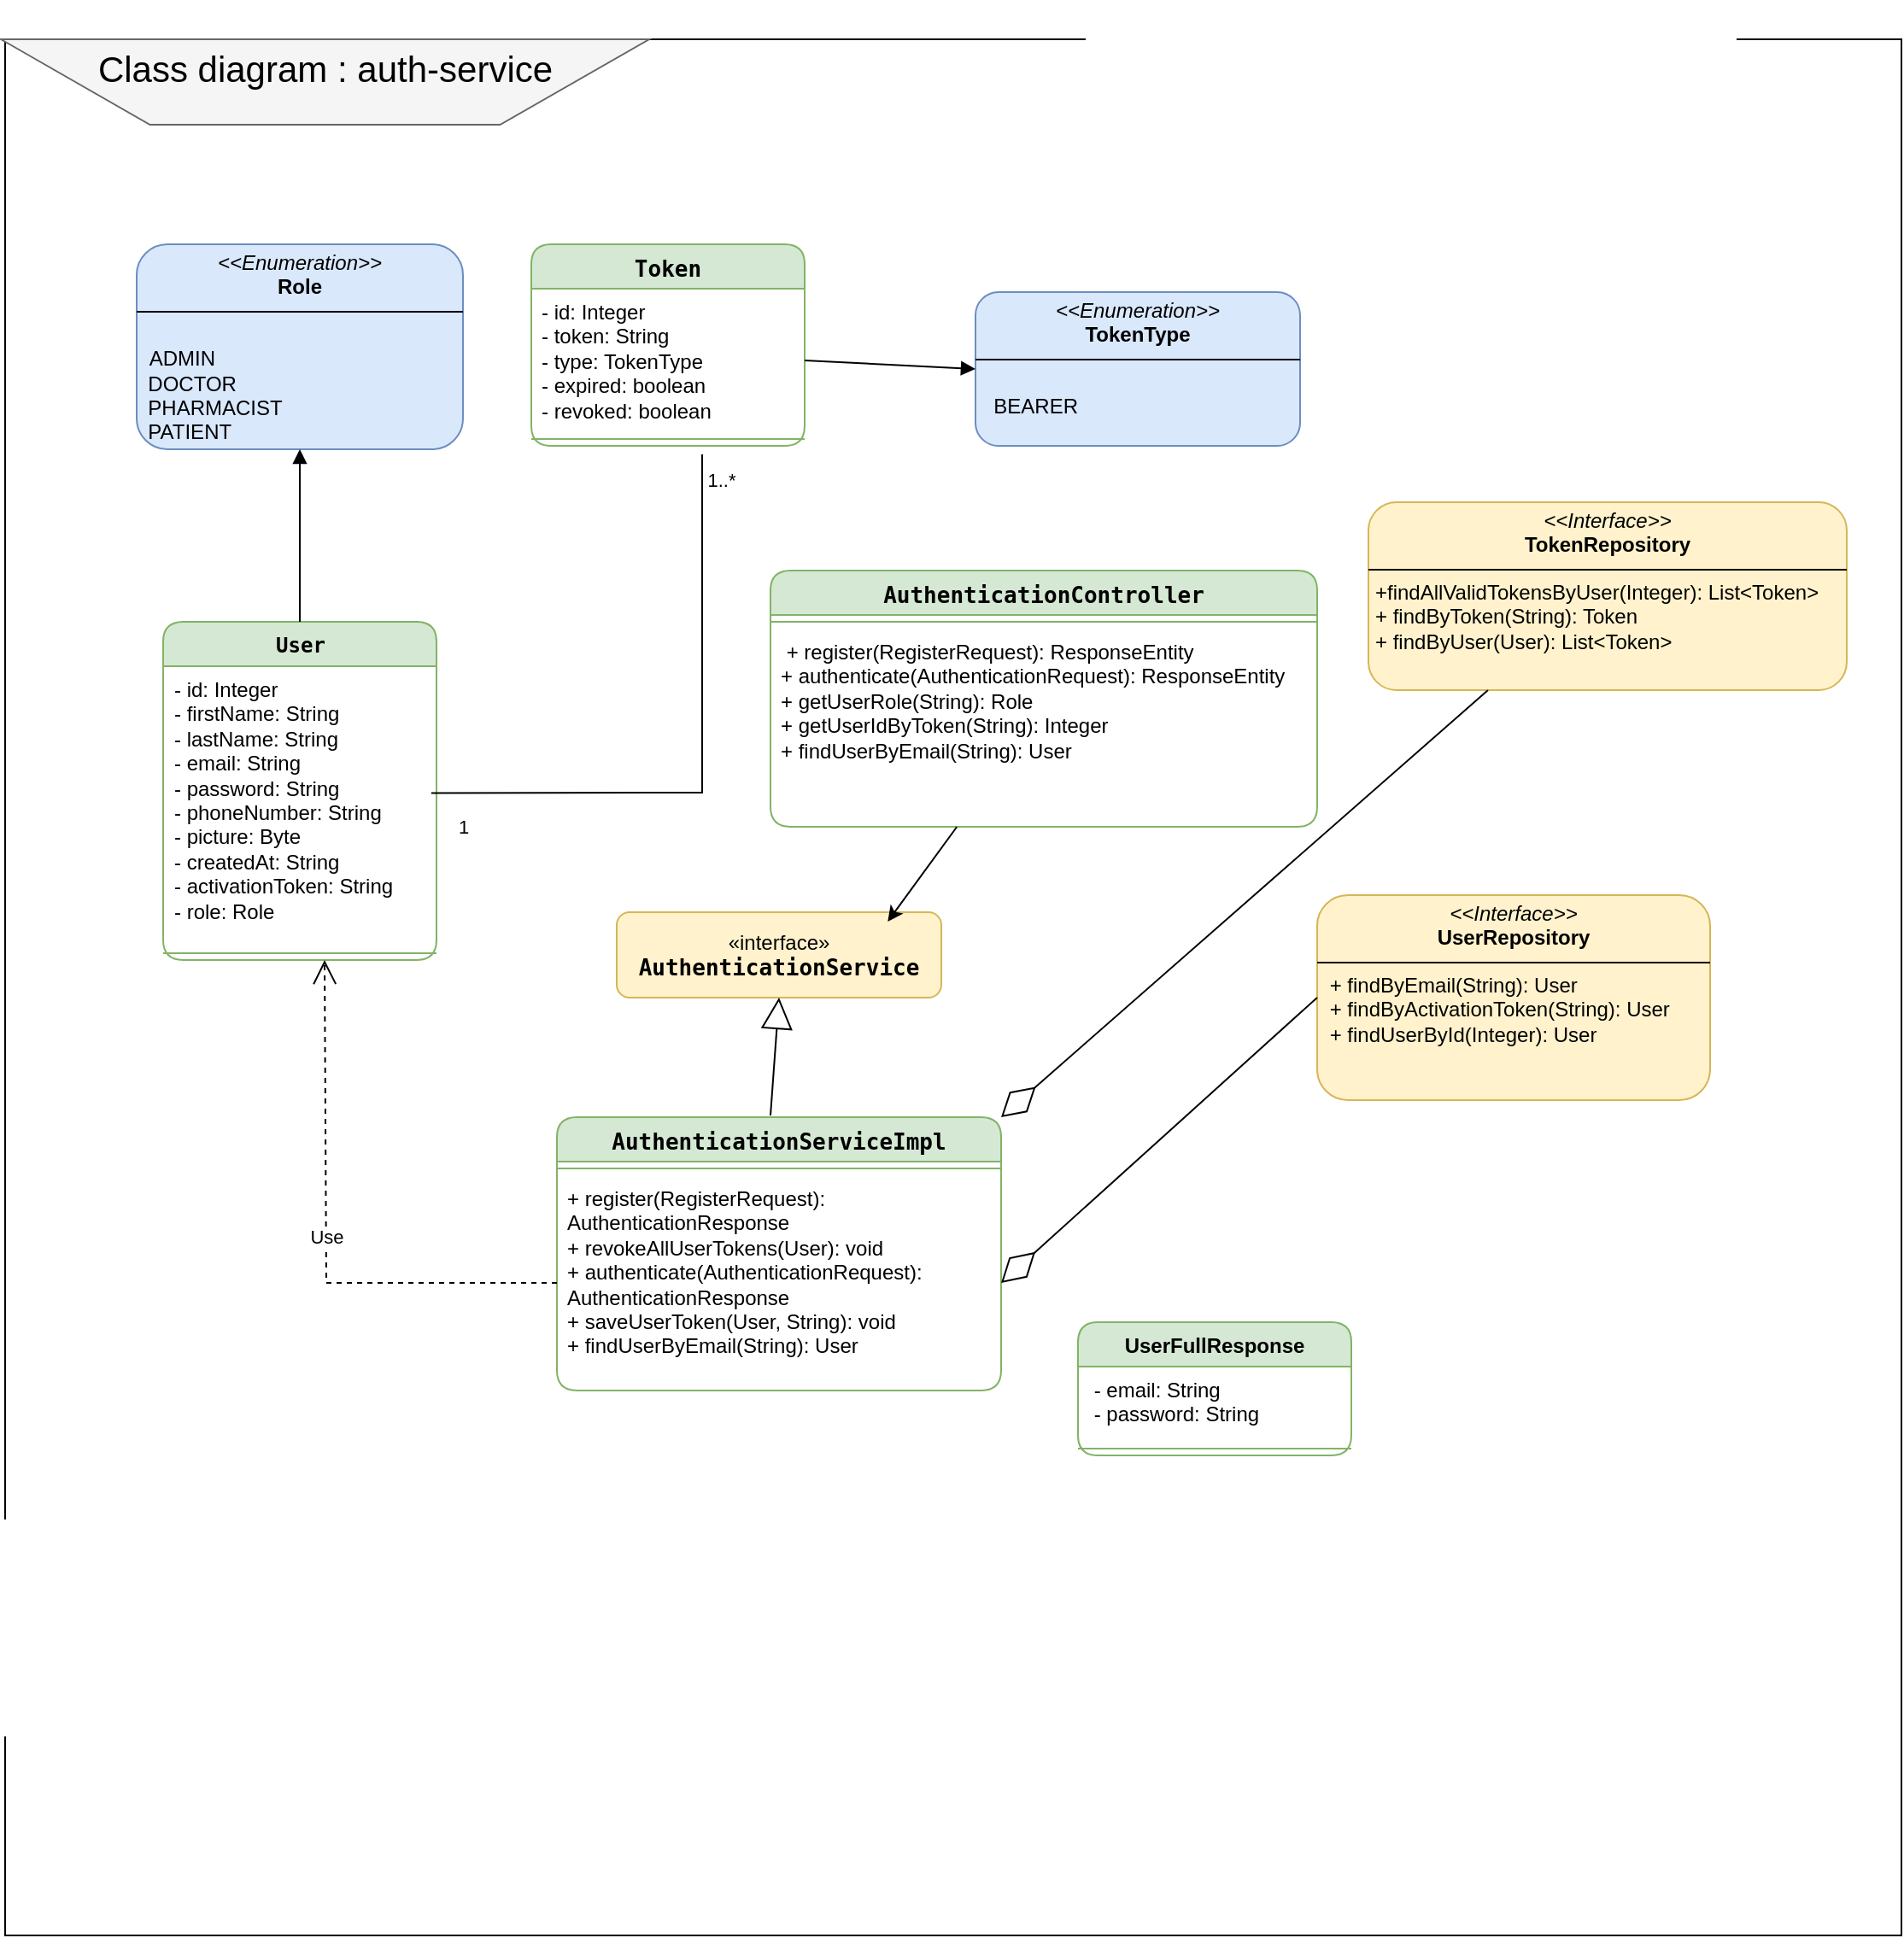 <mxfile version="26.1.0">
  <diagram id="C5RBs43oDa-KdzZeNtuy" name="Page-1">
    <mxGraphModel dx="1612" dy="803" grid="1" gridSize="10" guides="1" tooltips="1" connect="1" arrows="1" fold="1" page="0" pageScale="1" pageWidth="827" pageHeight="1169" math="0" shadow="0">
      <root>
        <mxCell id="WIyWlLk6GJQsqaUBKTNV-0" />
        <mxCell id="WIyWlLk6GJQsqaUBKTNV-1" parent="WIyWlLk6GJQsqaUBKTNV-0" />
        <mxCell id="Zau8Gw6IWbLaPKP8eXfR-40" value="" style="whiteSpace=wrap;html=1;aspect=fixed;" vertex="1" parent="WIyWlLk6GJQsqaUBKTNV-1">
          <mxGeometry x="153" y="380" width="1110" height="1110" as="geometry" />
        </mxCell>
        <mxCell id="Zau8Gw6IWbLaPKP8eXfR-0" value="&lt;span style=&quot;font-family: monospace; text-align: left;&quot;&gt;User&lt;/span&gt;" style="swimlane;fontStyle=1;align=center;verticalAlign=top;childLayout=stackLayout;horizontal=1;startSize=26;horizontalStack=0;resizeParent=1;resizeParentMax=0;resizeLast=0;collapsible=1;marginBottom=0;whiteSpace=wrap;html=1;fillColor=#d5e8d4;strokeColor=#82b366;rounded=1;" vertex="1" parent="WIyWlLk6GJQsqaUBKTNV-1">
          <mxGeometry x="245.5" y="721" width="160" height="198" as="geometry">
            <mxRectangle x="100" y="110" width="70" height="30" as="alternateBounds" />
          </mxGeometry>
        </mxCell>
        <mxCell id="Zau8Gw6IWbLaPKP8eXfR-1" value="- id: Integer&lt;br/&gt;  - firstName: String&lt;br/&gt;  - lastName: String&lt;br/&gt;  - email: String&lt;br/&gt;  - password: String&lt;br/&gt;  - phoneNumber: String&lt;br/&gt;  - picture: Byte&lt;br/&gt;  - createdAt: String&lt;br/&gt;  - activationToken: String&lt;br/&gt;  - role: Role" style="text;strokeColor=none;fillColor=none;align=left;verticalAlign=top;spacingLeft=4;spacingRight=4;overflow=hidden;rotatable=0;points=[[0,0.5],[1,0.5]];portConstraint=eastwest;whiteSpace=wrap;html=1;rounded=1;" vertex="1" parent="Zau8Gw6IWbLaPKP8eXfR-0">
          <mxGeometry y="26" width="160" height="164" as="geometry" />
        </mxCell>
        <mxCell id="Zau8Gw6IWbLaPKP8eXfR-2" value="" style="line;strokeWidth=1;fillColor=none;align=left;verticalAlign=middle;spacingTop=-1;spacingLeft=3;spacingRight=3;rotatable=0;labelPosition=right;points=[];portConstraint=eastwest;strokeColor=inherit;rounded=1;" vertex="1" parent="Zau8Gw6IWbLaPKP8eXfR-0">
          <mxGeometry y="190" width="160" height="8" as="geometry" />
        </mxCell>
        <mxCell id="Zau8Gw6IWbLaPKP8eXfR-3" value="&lt;span style=&quot;font-family: monospace; font-size: medium; text-align: left;&quot;&gt;AuthenticationServiceImpl&lt;/span&gt;" style="swimlane;fontStyle=1;align=center;verticalAlign=top;childLayout=stackLayout;horizontal=1;startSize=26;horizontalStack=0;resizeParent=1;resizeParentMax=0;resizeLast=0;collapsible=1;marginBottom=0;whiteSpace=wrap;html=1;rounded=1;fillColor=#d5e8d4;strokeColor=#82b366;" vertex="1" parent="WIyWlLk6GJQsqaUBKTNV-1">
          <mxGeometry x="476" y="1011" width="260" height="160" as="geometry" />
        </mxCell>
        <mxCell id="Zau8Gw6IWbLaPKP8eXfR-4" value="" style="line;strokeWidth=1;fillColor=none;align=left;verticalAlign=middle;spacingTop=-1;spacingLeft=3;spacingRight=3;rotatable=0;labelPosition=right;points=[];portConstraint=eastwest;strokeColor=inherit;rounded=1;" vertex="1" parent="Zau8Gw6IWbLaPKP8eXfR-3">
          <mxGeometry y="26" width="260" height="8" as="geometry" />
        </mxCell>
        <mxCell id="Zau8Gw6IWbLaPKP8eXfR-5" value="+ register(RegisterRequest): AuthenticationResponse&lt;br/&gt;  + revokeAllUserTokens(User): void&lt;br/&gt;  + authenticate(AuthenticationRequest): AuthenticationResponse&lt;br/&gt;  + saveUserToken(User, String): void&lt;br/&gt;  + findUserByEmail(String): User" style="text;strokeColor=none;fillColor=none;align=left;verticalAlign=top;spacingLeft=4;spacingRight=4;overflow=hidden;rotatable=0;points=[[0,0.5],[1,0.5]];portConstraint=eastwest;whiteSpace=wrap;html=1;rounded=1;" vertex="1" parent="Zau8Gw6IWbLaPKP8eXfR-3">
          <mxGeometry y="34" width="260" height="126" as="geometry" />
        </mxCell>
        <mxCell id="Zau8Gw6IWbLaPKP8eXfR-6" value="&lt;span style=&quot;font-family: monospace; font-size: medium; text-align: left;&quot;&gt;Token&lt;/span&gt;" style="swimlane;fontStyle=1;align=center;verticalAlign=top;childLayout=stackLayout;horizontal=1;startSize=26;horizontalStack=0;resizeParent=1;resizeParentMax=0;resizeLast=0;collapsible=1;marginBottom=0;whiteSpace=wrap;html=1;fillColor=#d5e8d4;strokeColor=#82b366;rounded=1;" vertex="1" parent="WIyWlLk6GJQsqaUBKTNV-1">
          <mxGeometry x="461" y="500" width="160" height="118" as="geometry">
            <mxRectangle x="340" y="150" width="80" height="30" as="alternateBounds" />
          </mxGeometry>
        </mxCell>
        <mxCell id="Zau8Gw6IWbLaPKP8eXfR-7" value="- id: Integer&lt;br&gt;  - token: String&lt;br&gt;  - type: TokenType&lt;br&gt;  - expired: boolean&lt;div&gt;- revoked: boolean&amp;nbsp;&lt;/div&gt;" style="text;strokeColor=none;fillColor=none;align=left;verticalAlign=top;spacingLeft=4;spacingRight=4;overflow=hidden;rotatable=0;points=[[0,0.5],[1,0.5]];portConstraint=eastwest;whiteSpace=wrap;html=1;rounded=1;" vertex="1" parent="Zau8Gw6IWbLaPKP8eXfR-6">
          <mxGeometry y="26" width="160" height="84" as="geometry" />
        </mxCell>
        <mxCell id="Zau8Gw6IWbLaPKP8eXfR-8" value="" style="line;strokeWidth=1;fillColor=none;align=left;verticalAlign=middle;spacingTop=-1;spacingLeft=3;spacingRight=3;rotatable=0;labelPosition=right;points=[];portConstraint=eastwest;strokeColor=inherit;rounded=1;" vertex="1" parent="Zau8Gw6IWbLaPKP8eXfR-6">
          <mxGeometry y="110" width="160" height="8" as="geometry" />
        </mxCell>
        <mxCell id="Zau8Gw6IWbLaPKP8eXfR-9" value="&lt;span style=&quot;font-family: monospace; font-size: medium; text-align: left;&quot;&gt;AuthenticationController&lt;/span&gt;" style="swimlane;fontStyle=1;align=center;verticalAlign=top;childLayout=stackLayout;horizontal=1;startSize=26;horizontalStack=0;resizeParent=1;resizeParentMax=0;resizeLast=0;collapsible=1;marginBottom=0;whiteSpace=wrap;html=1;rounded=1;fillColor=#d5e8d4;strokeColor=#82b366;" vertex="1" parent="WIyWlLk6GJQsqaUBKTNV-1">
          <mxGeometry x="601" y="691" width="320" height="150" as="geometry" />
        </mxCell>
        <mxCell id="Zau8Gw6IWbLaPKP8eXfR-10" value="" style="line;strokeWidth=1;fillColor=none;align=left;verticalAlign=middle;spacingTop=-1;spacingLeft=3;spacingRight=3;rotatable=0;labelPosition=right;points=[];portConstraint=eastwest;strokeColor=inherit;rounded=1;" vertex="1" parent="Zau8Gw6IWbLaPKP8eXfR-9">
          <mxGeometry y="26" width="320" height="8" as="geometry" />
        </mxCell>
        <mxCell id="Zau8Gw6IWbLaPKP8eXfR-11" value="&amp;nbsp;+ register(RegisterRequest): ResponseEntity&lt;br&gt;  + authenticate(AuthenticationRequest): ResponseEntity&lt;br&gt;  + getUserRole(String): Role&lt;br&gt;  + getUserIdByToken(String): Integer&lt;br&gt;  + findUserByEmail(String): User&lt;div&gt;&lt;br/&gt;&lt;/div&gt;" style="text;strokeColor=none;fillColor=none;align=left;verticalAlign=top;spacingLeft=4;spacingRight=4;overflow=hidden;rotatable=0;points=[[0,0.5],[1,0.5]];portConstraint=eastwest;whiteSpace=wrap;html=1;rounded=1;" vertex="1" parent="Zau8Gw6IWbLaPKP8eXfR-9">
          <mxGeometry y="34" width="320" height="116" as="geometry" />
        </mxCell>
        <mxCell id="Zau8Gw6IWbLaPKP8eXfR-12" value="UserFullResponse" style="swimlane;fontStyle=1;align=center;verticalAlign=top;childLayout=stackLayout;horizontal=1;startSize=26;horizontalStack=0;resizeParent=1;resizeParentMax=0;resizeLast=0;collapsible=1;marginBottom=0;whiteSpace=wrap;html=1;fillColor=#d5e8d4;strokeColor=#82b366;rounded=1;" vertex="1" parent="WIyWlLk6GJQsqaUBKTNV-1">
          <mxGeometry x="781" y="1131" width="160" height="78" as="geometry" />
        </mxCell>
        <mxCell id="Zau8Gw6IWbLaPKP8eXfR-13" value="&amp;nbsp;- email: String&lt;div&gt;&amp;nbsp;- password: String&lt;/div&gt;" style="text;align=left;verticalAlign=top;spacingLeft=4;spacingRight=4;overflow=hidden;rotatable=0;points=[[0,0.5],[1,0.5]];portConstraint=eastwest;whiteSpace=wrap;html=1;rounded=1;" vertex="1" parent="Zau8Gw6IWbLaPKP8eXfR-12">
          <mxGeometry y="26" width="160" height="44" as="geometry" />
        </mxCell>
        <mxCell id="Zau8Gw6IWbLaPKP8eXfR-14" value="" style="line;strokeWidth=1;fillColor=none;align=left;verticalAlign=middle;spacingTop=-1;spacingLeft=3;spacingRight=3;rotatable=0;labelPosition=right;points=[];portConstraint=eastwest;strokeColor=inherit;rounded=1;" vertex="1" parent="Zau8Gw6IWbLaPKP8eXfR-12">
          <mxGeometry y="70" width="160" height="8" as="geometry" />
        </mxCell>
        <mxCell id="Zau8Gw6IWbLaPKP8eXfR-15" value="&lt;p style=&quot;margin:0px;margin-top:4px;text-align:center;&quot;&gt;&lt;i&gt;&amp;lt;&amp;lt;Enumeration&amp;gt;&amp;gt;&lt;/i&gt;&lt;br&gt;&lt;b&gt;TokenType&lt;/b&gt;&lt;/p&gt;&lt;hr size=&quot;1&quot; style=&quot;border-style:solid;&quot;&gt;&lt;p style=&quot;margin:0px;margin-left:4px;&quot;&gt;&lt;br&gt;&lt;/p&gt;&lt;p style=&quot;margin:0px;margin-left:4px;&quot;&gt;&amp;nbsp; BEARER&lt;/p&gt;" style="verticalAlign=top;align=left;overflow=fill;html=1;whiteSpace=wrap;fillColor=#dae8fc;strokeColor=#6c8ebf;rounded=1;" vertex="1" parent="WIyWlLk6GJQsqaUBKTNV-1">
          <mxGeometry x="721" y="528" width="190" height="90" as="geometry" />
        </mxCell>
        <mxCell id="Zau8Gw6IWbLaPKP8eXfR-16" value="«interface»&lt;br&gt;&lt;span style=&quot;font-family: monospace; font-size: medium; font-weight: 700; text-align: left;&quot;&gt;AuthenticationService&lt;/span&gt;" style="html=1;whiteSpace=wrap;fillColor=#fff2cc;strokeColor=#d6b656;rounded=1;" vertex="1" parent="WIyWlLk6GJQsqaUBKTNV-1">
          <mxGeometry x="511" y="891" width="190" height="50" as="geometry" />
        </mxCell>
        <mxCell id="Zau8Gw6IWbLaPKP8eXfR-17" value="&lt;p style=&quot;margin:0px;margin-top:4px;text-align:center;&quot;&gt;&lt;i&gt;&amp;lt;&amp;lt;Enumeration&amp;gt;&amp;gt;&lt;/i&gt;&lt;br&gt;&lt;b&gt;Role&lt;/b&gt;&lt;/p&gt;&lt;hr size=&quot;1&quot; style=&quot;border-style:solid;&quot;&gt;&lt;p style=&quot;margin:0px;margin-left:4px;&quot;&gt;&lt;br&gt;&lt;/p&gt;&lt;p style=&quot;margin:0px;margin-left:4px;&quot;&gt;&amp;nbsp;ADMIN&lt;span style=&quot;background-color: transparent; color: light-dark(rgb(0, 0, 0), rgb(255, 255, 255));&quot;&gt;&amp;nbsp;&lt;/span&gt;&lt;/p&gt;&lt;div&gt;&amp;nbsp; DOCTOR&lt;/div&gt;&lt;div&gt;&amp;nbsp; PHARMACIST&lt;/div&gt;&lt;div&gt;&amp;nbsp; PATIENT&lt;/div&gt;" style="verticalAlign=top;align=left;overflow=fill;html=1;whiteSpace=wrap;fillColor=#dae8fc;strokeColor=#6c8ebf;rounded=1;" vertex="1" parent="WIyWlLk6GJQsqaUBKTNV-1">
          <mxGeometry x="230" y="500" width="191" height="120" as="geometry" />
        </mxCell>
        <mxCell id="Zau8Gw6IWbLaPKP8eXfR-18" value="&lt;p style=&quot;margin:0px;margin-top:4px;text-align:center;&quot;&gt;&lt;i&gt;&amp;lt;&amp;lt;Interface&amp;gt;&amp;gt;&lt;/i&gt;&lt;br&gt;&lt;b&gt;UserRepository&lt;/b&gt;&lt;/p&gt;&lt;hr size=&quot;1&quot; style=&quot;border-style:solid;&quot;&gt;&lt;p style=&quot;margin:0px;margin-left:4px;&quot;&gt;&lt;span style=&quot;background-color: transparent; color: light-dark(rgb(0, 0, 0), rgb(255, 255, 255));&quot;&gt;&amp;nbsp;+ findByEmail(String): User&lt;/span&gt;&lt;/p&gt;&lt;p style=&quot;margin:0px;margin-left:4px;&quot;&gt;&amp;nbsp;+ findByActivationToken(String): User&lt;br&gt;&amp;nbsp;+ findUserById(Integer): User&lt;/p&gt;" style="verticalAlign=top;align=left;overflow=fill;html=1;whiteSpace=wrap;fillColor=#fff2cc;strokeColor=#d6b656;rounded=1;" vertex="1" parent="WIyWlLk6GJQsqaUBKTNV-1">
          <mxGeometry x="921" y="881" width="230" height="120" as="geometry" />
        </mxCell>
        <mxCell id="Zau8Gw6IWbLaPKP8eXfR-19" value="&lt;p style=&quot;margin:0px;margin-top:4px;text-align:center;&quot;&gt;&lt;i&gt;&amp;lt;&amp;lt;Interface&amp;gt;&amp;gt;&lt;/i&gt;&lt;br&gt;&lt;b&gt;TokenRepository&lt;/b&gt;&lt;/p&gt;&lt;hr size=&quot;1&quot; style=&quot;border-style:solid;&quot;&gt;&lt;p style=&quot;margin:0px;margin-left:4px;&quot;&gt;&lt;span style=&quot;background-color: transparent; color: light-dark(rgb(0, 0, 0), rgb(255, 255, 255));&quot;&gt;+findAllValidTokensByUser(Integer): List&amp;lt;Token&amp;gt;&lt;/span&gt;&lt;/p&gt;&lt;p style=&quot;margin:0px;margin-left:4px;&quot;&gt;+ findByToken(String): Token&lt;br&gt;+ findByUser(User): List&amp;lt;Token&amp;gt;&lt;/p&gt;" style="verticalAlign=top;align=left;overflow=fill;html=1;whiteSpace=wrap;fillColor=#fff2cc;strokeColor=#d6b656;rounded=1;" vertex="1" parent="WIyWlLk6GJQsqaUBKTNV-1">
          <mxGeometry x="951" y="651" width="280" height="110" as="geometry" />
        </mxCell>
        <mxCell id="Zau8Gw6IWbLaPKP8eXfR-20" value="" style="html=1;verticalAlign=bottom;endArrow=block;curved=0;rounded=0;exitX=0.5;exitY=0;exitDx=0;exitDy=0;entryX=0.5;entryY=1;entryDx=0;entryDy=0;" edge="1" parent="WIyWlLk6GJQsqaUBKTNV-1" source="Zau8Gw6IWbLaPKP8eXfR-0" target="Zau8Gw6IWbLaPKP8eXfR-17">
          <mxGeometry width="80" relative="1" as="geometry">
            <mxPoint x="231" y="791" as="sourcePoint" />
            <mxPoint x="141" y="637" as="targetPoint" />
            <Array as="points" />
          </mxGeometry>
        </mxCell>
        <mxCell id="Zau8Gw6IWbLaPKP8eXfR-21" value="" style="endArrow=none;html=1;rounded=0;exitX=0.981;exitY=0.453;exitDx=0;exitDy=0;exitPerimeter=0;entryX=0.5;entryY=1;entryDx=0;entryDy=0;" edge="1" parent="WIyWlLk6GJQsqaUBKTNV-1" source="Zau8Gw6IWbLaPKP8eXfR-1">
          <mxGeometry width="50" height="50" relative="1" as="geometry">
            <mxPoint x="721" y="731" as="sourcePoint" />
            <mxPoint x="561" y="623.0" as="targetPoint" />
            <Array as="points">
              <mxPoint x="561" y="821" />
            </Array>
          </mxGeometry>
        </mxCell>
        <mxCell id="Zau8Gw6IWbLaPKP8eXfR-22" value="1" style="edgeLabel;html=1;align=center;verticalAlign=middle;resizable=0;points=[];" vertex="1" connectable="0" parent="Zau8Gw6IWbLaPKP8eXfR-21">
          <mxGeometry x="-0.242" y="1" relative="1" as="geometry">
            <mxPoint x="-117" y="21" as="offset" />
          </mxGeometry>
        </mxCell>
        <mxCell id="Zau8Gw6IWbLaPKP8eXfR-23" value="1..*" style="edgeLabel;html=1;align=center;verticalAlign=middle;resizable=0;points=[];" vertex="1" connectable="0" parent="Zau8Gw6IWbLaPKP8eXfR-21">
          <mxGeometry x="0.891" y="3" relative="1" as="geometry">
            <mxPoint x="14" y="-5" as="offset" />
          </mxGeometry>
        </mxCell>
        <mxCell id="Zau8Gw6IWbLaPKP8eXfR-24" value="" style="html=1;verticalAlign=bottom;endArrow=block;curved=0;rounded=0;entryX=0;entryY=0.5;entryDx=0;entryDy=0;exitX=1;exitY=0.5;exitDx=0;exitDy=0;" edge="1" parent="WIyWlLk6GJQsqaUBKTNV-1" source="Zau8Gw6IWbLaPKP8eXfR-7" target="Zau8Gw6IWbLaPKP8eXfR-15">
          <mxGeometry width="80" relative="1" as="geometry">
            <mxPoint x="701" y="661" as="sourcePoint" />
            <mxPoint x="525" y="623" as="targetPoint" />
            <Array as="points" />
          </mxGeometry>
        </mxCell>
        <mxCell id="Zau8Gw6IWbLaPKP8eXfR-26" value="Use" style="endArrow=open;endSize=12;dashed=1;html=1;rounded=0;exitX=0;exitY=0.5;exitDx=0;exitDy=0;" edge="1" parent="WIyWlLk6GJQsqaUBKTNV-1" source="Zau8Gw6IWbLaPKP8eXfR-5">
          <mxGeometry width="160" relative="1" as="geometry">
            <mxPoint x="461" y="1031" as="sourcePoint" />
            <mxPoint x="340" y="919" as="targetPoint" />
            <Array as="points">
              <mxPoint x="341" y="1108" />
            </Array>
          </mxGeometry>
        </mxCell>
        <mxCell id="Zau8Gw6IWbLaPKP8eXfR-27" value="" style="endArrow=block;endSize=16;endFill=0;html=1;rounded=0;" edge="1" parent="WIyWlLk6GJQsqaUBKTNV-1">
          <mxGeometry width="160" relative="1" as="geometry">
            <mxPoint x="601" y="1010" as="sourcePoint" />
            <mxPoint x="606" y="941" as="targetPoint" />
          </mxGeometry>
        </mxCell>
        <mxCell id="Zau8Gw6IWbLaPKP8eXfR-29" value="" style="endArrow=diamondThin;endFill=0;endSize=24;html=1;rounded=0;exitX=0;exitY=0.5;exitDx=0;exitDy=0;entryX=1;entryY=0.5;entryDx=0;entryDy=0;" edge="1" parent="WIyWlLk6GJQsqaUBKTNV-1" source="Zau8Gw6IWbLaPKP8eXfR-18" target="Zau8Gw6IWbLaPKP8eXfR-5">
          <mxGeometry width="160" relative="1" as="geometry">
            <mxPoint x="1030" y="971" as="sourcePoint" />
            <mxPoint x="1190" y="971" as="targetPoint" />
          </mxGeometry>
        </mxCell>
        <mxCell id="Zau8Gw6IWbLaPKP8eXfR-30" value="" style="endArrow=diamondThin;endFill=0;endSize=24;html=1;rounded=0;exitX=0.25;exitY=1;exitDx=0;exitDy=0;entryX=1;entryY=0;entryDx=0;entryDy=0;" edge="1" parent="WIyWlLk6GJQsqaUBKTNV-1" source="Zau8Gw6IWbLaPKP8eXfR-19" target="Zau8Gw6IWbLaPKP8eXfR-3">
          <mxGeometry width="160" relative="1" as="geometry">
            <mxPoint x="1030" y="971" as="sourcePoint" />
            <mxPoint x="1190" y="971" as="targetPoint" />
          </mxGeometry>
        </mxCell>
        <mxCell id="Zau8Gw6IWbLaPKP8eXfR-32" value="" style="endArrow=classic;html=1;rounded=0;exitX=0.341;exitY=1;exitDx=0;exitDy=0;exitPerimeter=0;entryX=0.835;entryY=0.109;entryDx=0;entryDy=0;entryPerimeter=0;" edge="1" parent="WIyWlLk6GJQsqaUBKTNV-1" source="Zau8Gw6IWbLaPKP8eXfR-11" target="Zau8Gw6IWbLaPKP8eXfR-16">
          <mxGeometry width="50" height="50" relative="1" as="geometry">
            <mxPoint x="676" y="891" as="sourcePoint" />
            <mxPoint x="726" y="841" as="targetPoint" />
          </mxGeometry>
        </mxCell>
        <mxCell id="Zau8Gw6IWbLaPKP8eXfR-38" value="" style="verticalLabelPosition=middle;verticalAlign=middle;html=1;shape=trapezoid;perimeter=trapezoidPerimeter;whiteSpace=wrap;size=0.23;arcSize=10;flipV=1;labelPosition=center;align=center;fillColor=#f5f5f5;fontColor=#333333;strokeColor=#666666;" vertex="1" parent="WIyWlLk6GJQsqaUBKTNV-1">
          <mxGeometry x="150.5" y="380" width="379.5" height="50" as="geometry" />
        </mxCell>
        <mxCell id="Zau8Gw6IWbLaPKP8eXfR-35" value="&lt;h1 style=&quot;text-align: left; margin-top: 0px;&quot;&gt;&lt;span style=&quot;background-color: transparent; color: light-dark(rgb(0, 0, 0), rgb(255, 255, 255)); font-weight: normal;&quot;&gt;&lt;font style=&quot;font-size: 21px;&quot;&gt;Class diagram : auth-service&lt;/font&gt;&lt;/span&gt;&lt;/h1&gt;" style="text;html=1;align=center;verticalAlign=middle;whiteSpace=wrap;rounded=0;fontStyle=1" vertex="1" parent="WIyWlLk6GJQsqaUBKTNV-1">
          <mxGeometry x="153" y="357.5" width="374.5" height="95" as="geometry" />
        </mxCell>
      </root>
    </mxGraphModel>
  </diagram>
</mxfile>
